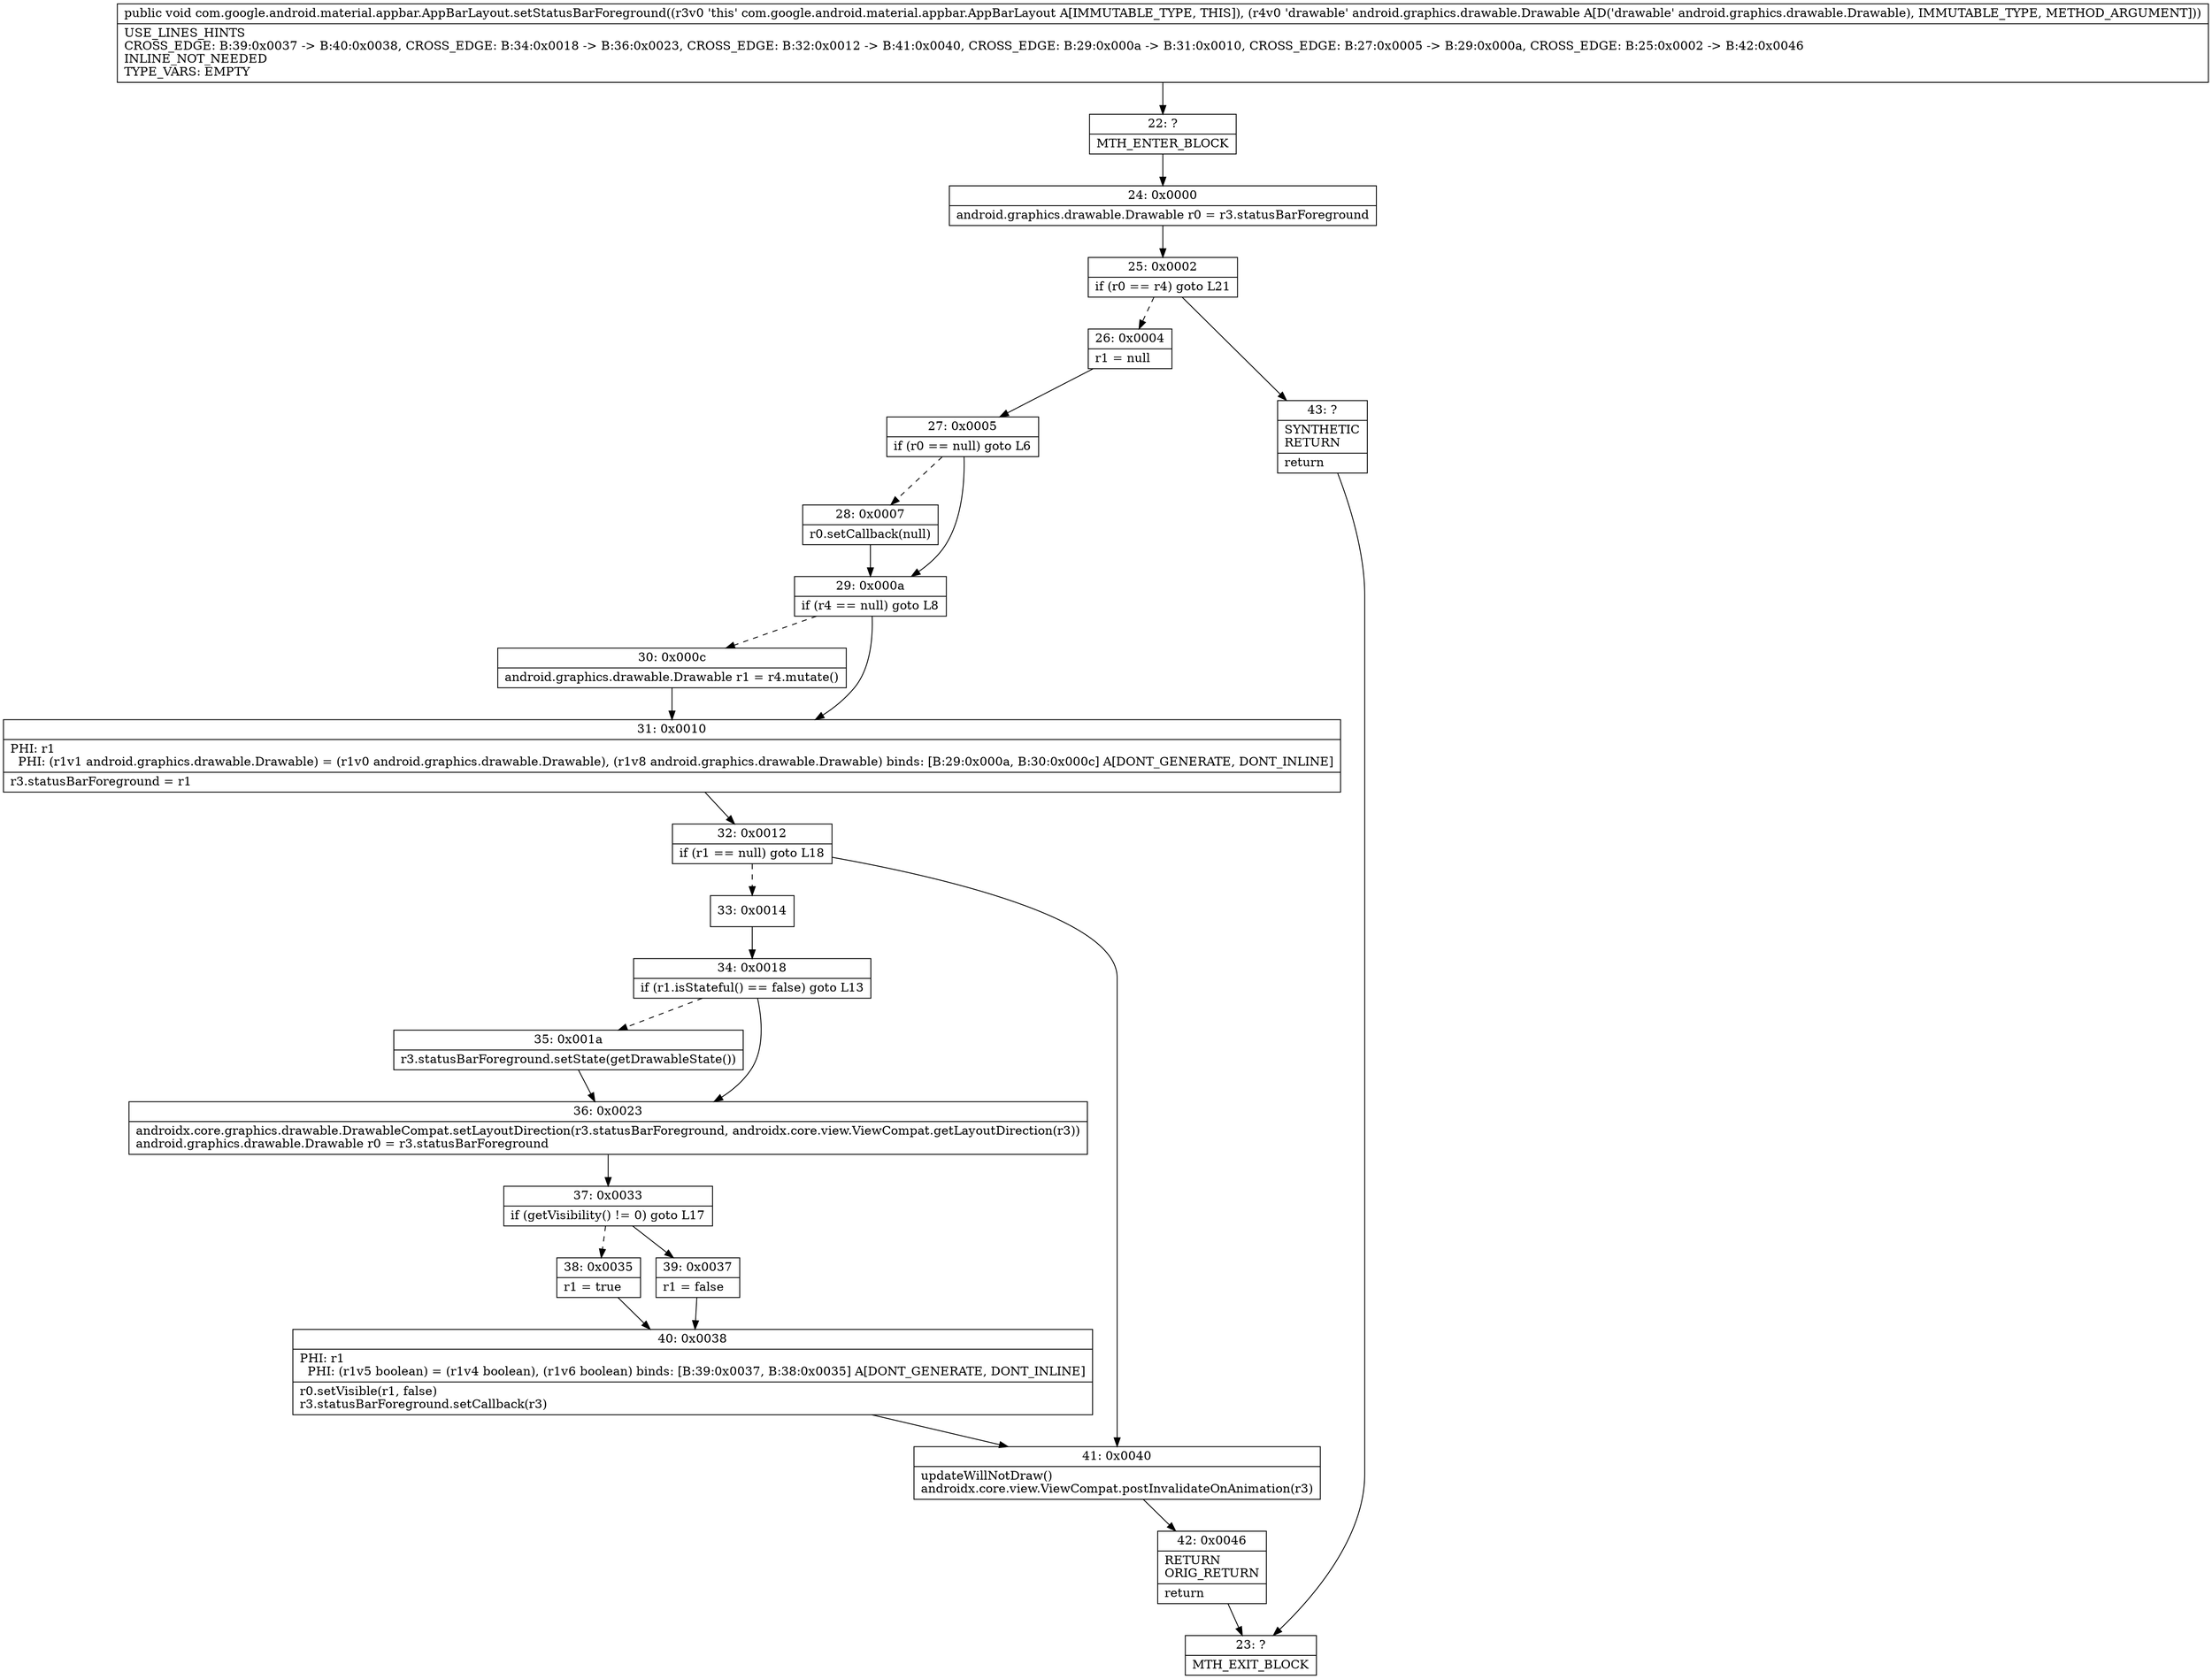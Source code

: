 digraph "CFG forcom.google.android.material.appbar.AppBarLayout.setStatusBarForeground(Landroid\/graphics\/drawable\/Drawable;)V" {
Node_22 [shape=record,label="{22\:\ ?|MTH_ENTER_BLOCK\l}"];
Node_24 [shape=record,label="{24\:\ 0x0000|android.graphics.drawable.Drawable r0 = r3.statusBarForeground\l}"];
Node_25 [shape=record,label="{25\:\ 0x0002|if (r0 == r4) goto L21\l}"];
Node_26 [shape=record,label="{26\:\ 0x0004|r1 = null\l}"];
Node_27 [shape=record,label="{27\:\ 0x0005|if (r0 == null) goto L6\l}"];
Node_28 [shape=record,label="{28\:\ 0x0007|r0.setCallback(null)\l}"];
Node_29 [shape=record,label="{29\:\ 0x000a|if (r4 == null) goto L8\l}"];
Node_30 [shape=record,label="{30\:\ 0x000c|android.graphics.drawable.Drawable r1 = r4.mutate()\l}"];
Node_31 [shape=record,label="{31\:\ 0x0010|PHI: r1 \l  PHI: (r1v1 android.graphics.drawable.Drawable) = (r1v0 android.graphics.drawable.Drawable), (r1v8 android.graphics.drawable.Drawable) binds: [B:29:0x000a, B:30:0x000c] A[DONT_GENERATE, DONT_INLINE]\l|r3.statusBarForeground = r1\l}"];
Node_32 [shape=record,label="{32\:\ 0x0012|if (r1 == null) goto L18\l}"];
Node_33 [shape=record,label="{33\:\ 0x0014}"];
Node_34 [shape=record,label="{34\:\ 0x0018|if (r1.isStateful() == false) goto L13\l}"];
Node_35 [shape=record,label="{35\:\ 0x001a|r3.statusBarForeground.setState(getDrawableState())\l}"];
Node_36 [shape=record,label="{36\:\ 0x0023|androidx.core.graphics.drawable.DrawableCompat.setLayoutDirection(r3.statusBarForeground, androidx.core.view.ViewCompat.getLayoutDirection(r3))\landroid.graphics.drawable.Drawable r0 = r3.statusBarForeground\l}"];
Node_37 [shape=record,label="{37\:\ 0x0033|if (getVisibility() != 0) goto L17\l}"];
Node_38 [shape=record,label="{38\:\ 0x0035|r1 = true\l}"];
Node_40 [shape=record,label="{40\:\ 0x0038|PHI: r1 \l  PHI: (r1v5 boolean) = (r1v4 boolean), (r1v6 boolean) binds: [B:39:0x0037, B:38:0x0035] A[DONT_GENERATE, DONT_INLINE]\l|r0.setVisible(r1, false)\lr3.statusBarForeground.setCallback(r3)\l}"];
Node_39 [shape=record,label="{39\:\ 0x0037|r1 = false\l}"];
Node_41 [shape=record,label="{41\:\ 0x0040|updateWillNotDraw()\landroidx.core.view.ViewCompat.postInvalidateOnAnimation(r3)\l}"];
Node_42 [shape=record,label="{42\:\ 0x0046|RETURN\lORIG_RETURN\l|return\l}"];
Node_23 [shape=record,label="{23\:\ ?|MTH_EXIT_BLOCK\l}"];
Node_43 [shape=record,label="{43\:\ ?|SYNTHETIC\lRETURN\l|return\l}"];
MethodNode[shape=record,label="{public void com.google.android.material.appbar.AppBarLayout.setStatusBarForeground((r3v0 'this' com.google.android.material.appbar.AppBarLayout A[IMMUTABLE_TYPE, THIS]), (r4v0 'drawable' android.graphics.drawable.Drawable A[D('drawable' android.graphics.drawable.Drawable), IMMUTABLE_TYPE, METHOD_ARGUMENT]))  | USE_LINES_HINTS\lCROSS_EDGE: B:39:0x0037 \-\> B:40:0x0038, CROSS_EDGE: B:34:0x0018 \-\> B:36:0x0023, CROSS_EDGE: B:32:0x0012 \-\> B:41:0x0040, CROSS_EDGE: B:29:0x000a \-\> B:31:0x0010, CROSS_EDGE: B:27:0x0005 \-\> B:29:0x000a, CROSS_EDGE: B:25:0x0002 \-\> B:42:0x0046\lINLINE_NOT_NEEDED\lTYPE_VARS: EMPTY\l}"];
MethodNode -> Node_22;Node_22 -> Node_24;
Node_24 -> Node_25;
Node_25 -> Node_26[style=dashed];
Node_25 -> Node_43;
Node_26 -> Node_27;
Node_27 -> Node_28[style=dashed];
Node_27 -> Node_29;
Node_28 -> Node_29;
Node_29 -> Node_30[style=dashed];
Node_29 -> Node_31;
Node_30 -> Node_31;
Node_31 -> Node_32;
Node_32 -> Node_33[style=dashed];
Node_32 -> Node_41;
Node_33 -> Node_34;
Node_34 -> Node_35[style=dashed];
Node_34 -> Node_36;
Node_35 -> Node_36;
Node_36 -> Node_37;
Node_37 -> Node_38[style=dashed];
Node_37 -> Node_39;
Node_38 -> Node_40;
Node_40 -> Node_41;
Node_39 -> Node_40;
Node_41 -> Node_42;
Node_42 -> Node_23;
Node_43 -> Node_23;
}

